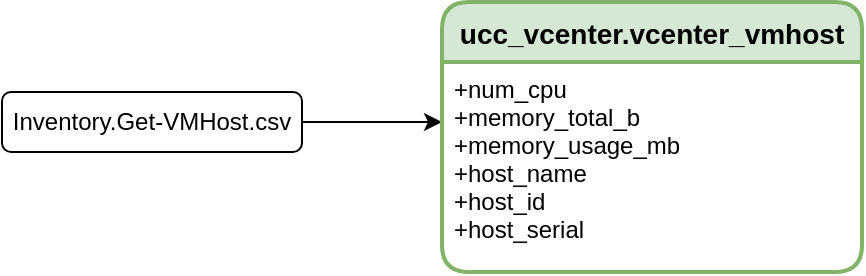 <mxfile version="17.2.4" type="github">
  <diagram id="R2lEEEUBdFMjLlhIrx00" name="Page-1">
    <mxGraphModel dx="782" dy="379" grid="1" gridSize="10" guides="1" tooltips="1" connect="1" arrows="1" fold="1" page="1" pageScale="1" pageWidth="850" pageHeight="1100" math="0" shadow="0" extFonts="Permanent Marker^https://fonts.googleapis.com/css?family=Permanent+Marker">
      <root>
        <mxCell id="0" />
        <mxCell id="1" parent="0" />
        <mxCell id="P4FuP0LSuR6LacXq8Uvd-1" value="Inventory.Get-VMHost.csv" style="rounded=1;whiteSpace=wrap;html=1;" vertex="1" parent="1">
          <mxGeometry x="60" y="160" width="150" height="30" as="geometry" />
        </mxCell>
        <mxCell id="P4FuP0LSuR6LacXq8Uvd-2" value="" style="endArrow=classic;html=1;rounded=0;exitX=1;exitY=0.5;exitDx=0;exitDy=0;" edge="1" parent="1" source="P4FuP0LSuR6LacXq8Uvd-1">
          <mxGeometry width="50" height="50" relative="1" as="geometry">
            <mxPoint x="230" y="220" as="sourcePoint" />
            <mxPoint x="280" y="175" as="targetPoint" />
          </mxGeometry>
        </mxCell>
        <mxCell id="P4FuP0LSuR6LacXq8Uvd-8" value="ucc_vcenter.vcenter_vmhost" style="swimlane;childLayout=stackLayout;horizontal=1;startSize=30;horizontalStack=0;rounded=1;fontSize=14;fontStyle=1;strokeWidth=2;resizeParent=0;resizeLast=1;shadow=0;dashed=0;align=center;fillColor=#d5e8d4;strokeColor=#82b366;" vertex="1" parent="1">
          <mxGeometry x="280" y="115" width="210" height="135" as="geometry" />
        </mxCell>
        <mxCell id="P4FuP0LSuR6LacXq8Uvd-9" value="+num_cpu&#xa;+memory_total_b&#xa;+memory_usage_mb&#xa;+host_name&#xa;+host_id&#xa;+host_serial" style="align=left;strokeColor=none;fillColor=none;spacingLeft=4;fontSize=12;verticalAlign=top;resizable=0;rotatable=0;part=1;" vertex="1" parent="P4FuP0LSuR6LacXq8Uvd-8">
          <mxGeometry y="30" width="210" height="105" as="geometry" />
        </mxCell>
      </root>
    </mxGraphModel>
  </diagram>
</mxfile>
